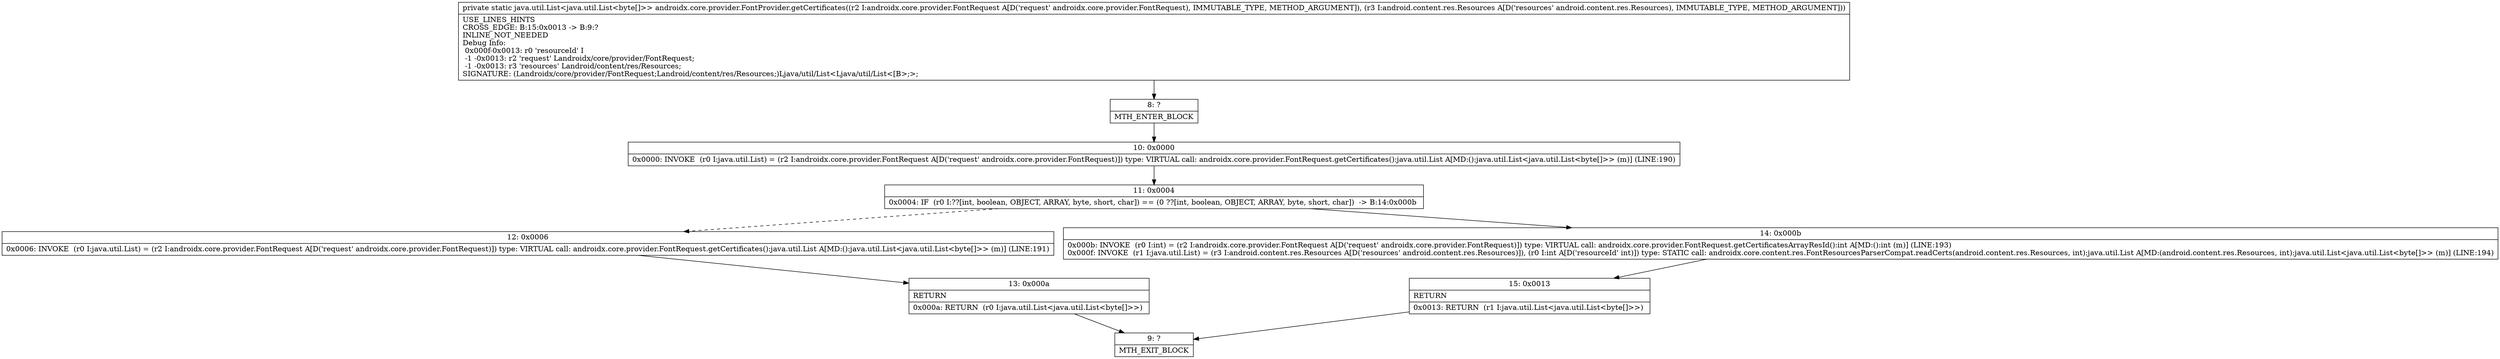 digraph "CFG forandroidx.core.provider.FontProvider.getCertificates(Landroidx\/core\/provider\/FontRequest;Landroid\/content\/res\/Resources;)Ljava\/util\/List;" {
Node_8 [shape=record,label="{8\:\ ?|MTH_ENTER_BLOCK\l}"];
Node_10 [shape=record,label="{10\:\ 0x0000|0x0000: INVOKE  (r0 I:java.util.List) = (r2 I:androidx.core.provider.FontRequest A[D('request' androidx.core.provider.FontRequest)]) type: VIRTUAL call: androidx.core.provider.FontRequest.getCertificates():java.util.List A[MD:():java.util.List\<java.util.List\<byte[]\>\> (m)] (LINE:190)\l}"];
Node_11 [shape=record,label="{11\:\ 0x0004|0x0004: IF  (r0 I:??[int, boolean, OBJECT, ARRAY, byte, short, char]) == (0 ??[int, boolean, OBJECT, ARRAY, byte, short, char])  \-\> B:14:0x000b \l}"];
Node_12 [shape=record,label="{12\:\ 0x0006|0x0006: INVOKE  (r0 I:java.util.List) = (r2 I:androidx.core.provider.FontRequest A[D('request' androidx.core.provider.FontRequest)]) type: VIRTUAL call: androidx.core.provider.FontRequest.getCertificates():java.util.List A[MD:():java.util.List\<java.util.List\<byte[]\>\> (m)] (LINE:191)\l}"];
Node_13 [shape=record,label="{13\:\ 0x000a|RETURN\l|0x000a: RETURN  (r0 I:java.util.List\<java.util.List\<byte[]\>\>) \l}"];
Node_9 [shape=record,label="{9\:\ ?|MTH_EXIT_BLOCK\l}"];
Node_14 [shape=record,label="{14\:\ 0x000b|0x000b: INVOKE  (r0 I:int) = (r2 I:androidx.core.provider.FontRequest A[D('request' androidx.core.provider.FontRequest)]) type: VIRTUAL call: androidx.core.provider.FontRequest.getCertificatesArrayResId():int A[MD:():int (m)] (LINE:193)\l0x000f: INVOKE  (r1 I:java.util.List) = (r3 I:android.content.res.Resources A[D('resources' android.content.res.Resources)]), (r0 I:int A[D('resourceId' int)]) type: STATIC call: androidx.core.content.res.FontResourcesParserCompat.readCerts(android.content.res.Resources, int):java.util.List A[MD:(android.content.res.Resources, int):java.util.List\<java.util.List\<byte[]\>\> (m)] (LINE:194)\l}"];
Node_15 [shape=record,label="{15\:\ 0x0013|RETURN\l|0x0013: RETURN  (r1 I:java.util.List\<java.util.List\<byte[]\>\>) \l}"];
MethodNode[shape=record,label="{private static java.util.List\<java.util.List\<byte[]\>\> androidx.core.provider.FontProvider.getCertificates((r2 I:androidx.core.provider.FontRequest A[D('request' androidx.core.provider.FontRequest), IMMUTABLE_TYPE, METHOD_ARGUMENT]), (r3 I:android.content.res.Resources A[D('resources' android.content.res.Resources), IMMUTABLE_TYPE, METHOD_ARGUMENT]))  | USE_LINES_HINTS\lCROSS_EDGE: B:15:0x0013 \-\> B:9:?\lINLINE_NOT_NEEDED\lDebug Info:\l  0x000f\-0x0013: r0 'resourceId' I\l  \-1 \-0x0013: r2 'request' Landroidx\/core\/provider\/FontRequest;\l  \-1 \-0x0013: r3 'resources' Landroid\/content\/res\/Resources;\lSIGNATURE: (Landroidx\/core\/provider\/FontRequest;Landroid\/content\/res\/Resources;)Ljava\/util\/List\<Ljava\/util\/List\<[B\>;\>;\l}"];
MethodNode -> Node_8;Node_8 -> Node_10;
Node_10 -> Node_11;
Node_11 -> Node_12[style=dashed];
Node_11 -> Node_14;
Node_12 -> Node_13;
Node_13 -> Node_9;
Node_14 -> Node_15;
Node_15 -> Node_9;
}


